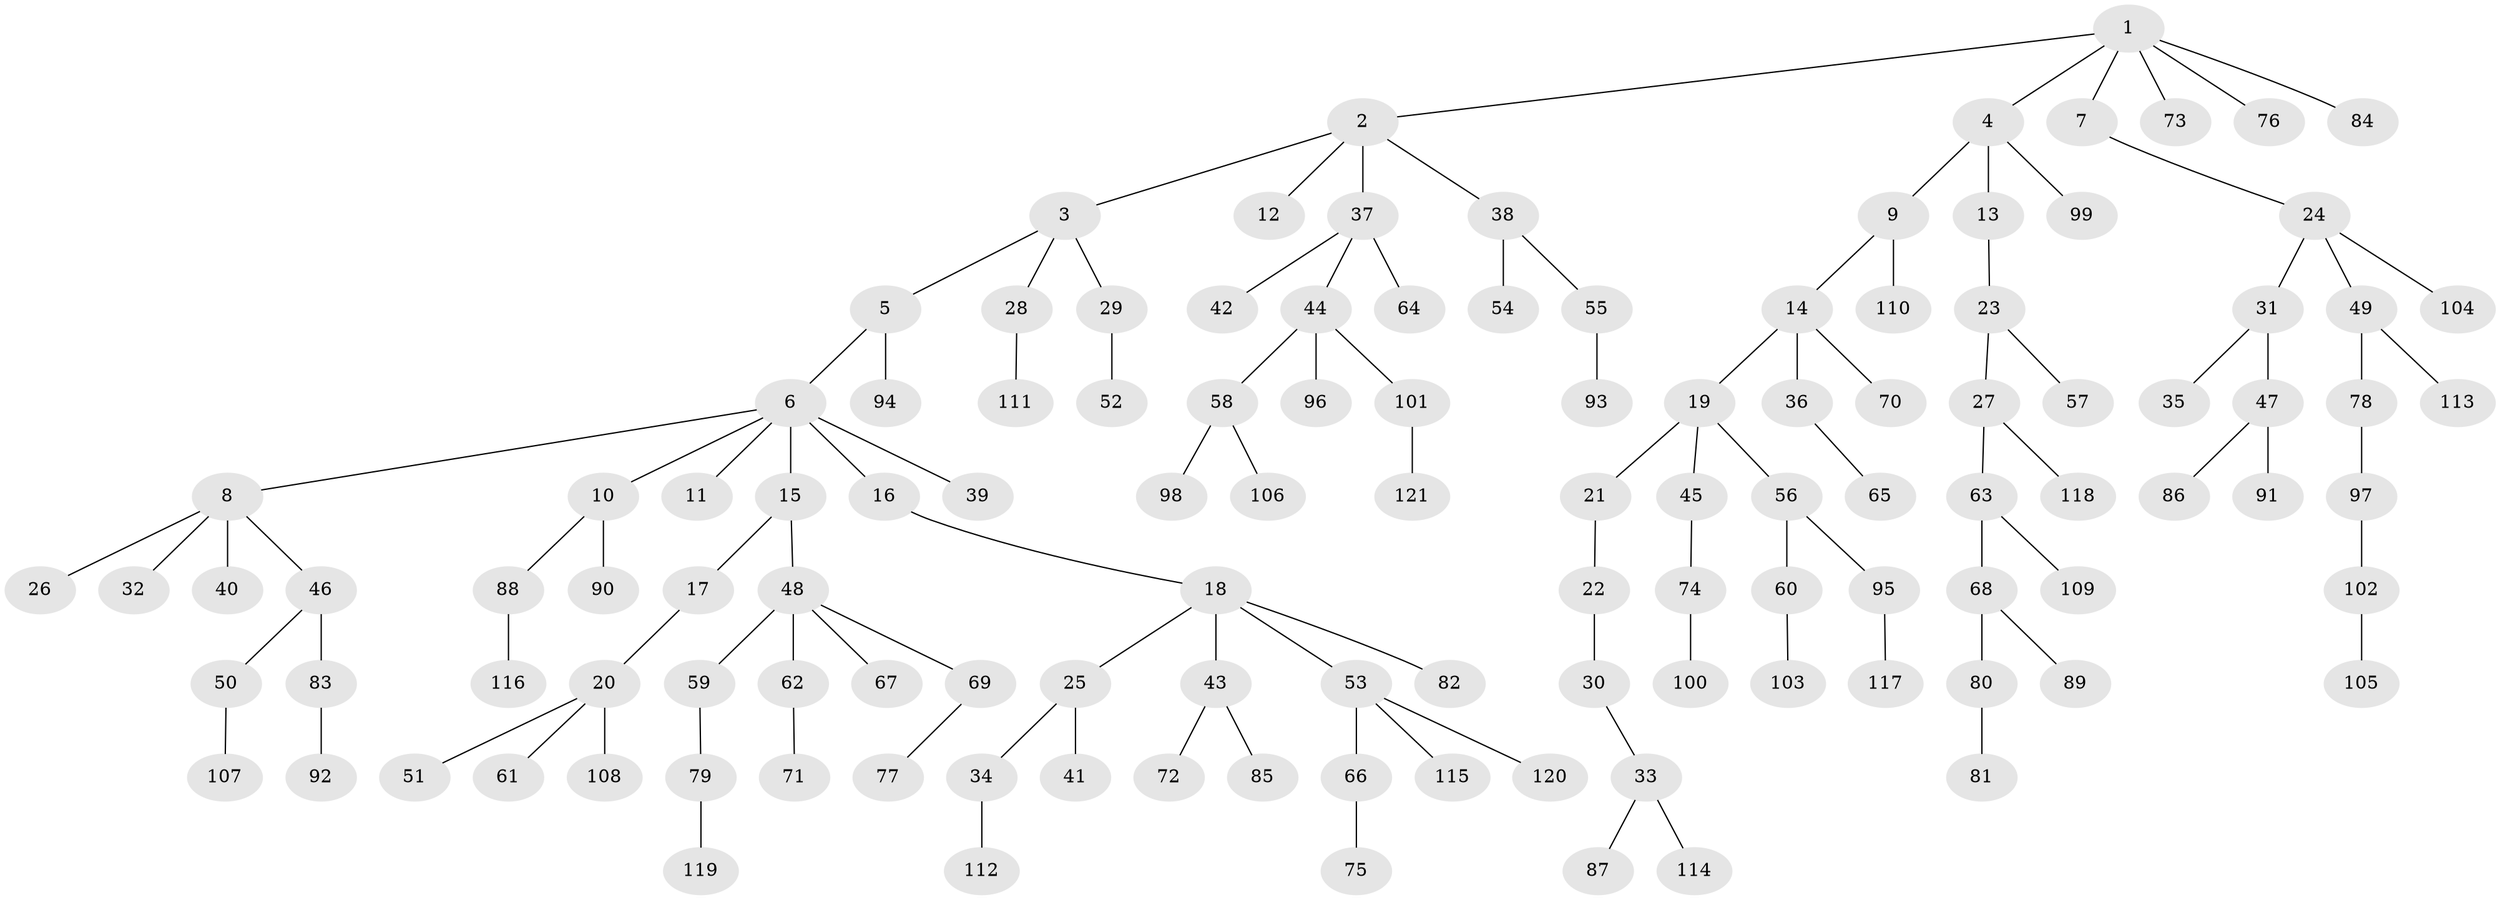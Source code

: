 // coarse degree distribution, {6: 0.027777777777777776, 11: 0.027777777777777776, 4: 0.05555555555555555, 3: 0.1111111111111111, 1: 0.6388888888888888, 2: 0.1388888888888889}
// Generated by graph-tools (version 1.1) at 2025/19/03/04/25 18:19:14]
// undirected, 121 vertices, 120 edges
graph export_dot {
graph [start="1"]
  node [color=gray90,style=filled];
  1;
  2;
  3;
  4;
  5;
  6;
  7;
  8;
  9;
  10;
  11;
  12;
  13;
  14;
  15;
  16;
  17;
  18;
  19;
  20;
  21;
  22;
  23;
  24;
  25;
  26;
  27;
  28;
  29;
  30;
  31;
  32;
  33;
  34;
  35;
  36;
  37;
  38;
  39;
  40;
  41;
  42;
  43;
  44;
  45;
  46;
  47;
  48;
  49;
  50;
  51;
  52;
  53;
  54;
  55;
  56;
  57;
  58;
  59;
  60;
  61;
  62;
  63;
  64;
  65;
  66;
  67;
  68;
  69;
  70;
  71;
  72;
  73;
  74;
  75;
  76;
  77;
  78;
  79;
  80;
  81;
  82;
  83;
  84;
  85;
  86;
  87;
  88;
  89;
  90;
  91;
  92;
  93;
  94;
  95;
  96;
  97;
  98;
  99;
  100;
  101;
  102;
  103;
  104;
  105;
  106;
  107;
  108;
  109;
  110;
  111;
  112;
  113;
  114;
  115;
  116;
  117;
  118;
  119;
  120;
  121;
  1 -- 2;
  1 -- 4;
  1 -- 7;
  1 -- 73;
  1 -- 76;
  1 -- 84;
  2 -- 3;
  2 -- 12;
  2 -- 37;
  2 -- 38;
  3 -- 5;
  3 -- 28;
  3 -- 29;
  4 -- 9;
  4 -- 13;
  4 -- 99;
  5 -- 6;
  5 -- 94;
  6 -- 8;
  6 -- 10;
  6 -- 11;
  6 -- 15;
  6 -- 16;
  6 -- 39;
  7 -- 24;
  8 -- 26;
  8 -- 32;
  8 -- 40;
  8 -- 46;
  9 -- 14;
  9 -- 110;
  10 -- 88;
  10 -- 90;
  13 -- 23;
  14 -- 19;
  14 -- 36;
  14 -- 70;
  15 -- 17;
  15 -- 48;
  16 -- 18;
  17 -- 20;
  18 -- 25;
  18 -- 43;
  18 -- 53;
  18 -- 82;
  19 -- 21;
  19 -- 45;
  19 -- 56;
  20 -- 51;
  20 -- 61;
  20 -- 108;
  21 -- 22;
  22 -- 30;
  23 -- 27;
  23 -- 57;
  24 -- 31;
  24 -- 49;
  24 -- 104;
  25 -- 34;
  25 -- 41;
  27 -- 63;
  27 -- 118;
  28 -- 111;
  29 -- 52;
  30 -- 33;
  31 -- 35;
  31 -- 47;
  33 -- 87;
  33 -- 114;
  34 -- 112;
  36 -- 65;
  37 -- 42;
  37 -- 44;
  37 -- 64;
  38 -- 54;
  38 -- 55;
  43 -- 72;
  43 -- 85;
  44 -- 58;
  44 -- 96;
  44 -- 101;
  45 -- 74;
  46 -- 50;
  46 -- 83;
  47 -- 86;
  47 -- 91;
  48 -- 59;
  48 -- 62;
  48 -- 67;
  48 -- 69;
  49 -- 78;
  49 -- 113;
  50 -- 107;
  53 -- 66;
  53 -- 115;
  53 -- 120;
  55 -- 93;
  56 -- 60;
  56 -- 95;
  58 -- 98;
  58 -- 106;
  59 -- 79;
  60 -- 103;
  62 -- 71;
  63 -- 68;
  63 -- 109;
  66 -- 75;
  68 -- 80;
  68 -- 89;
  69 -- 77;
  74 -- 100;
  78 -- 97;
  79 -- 119;
  80 -- 81;
  83 -- 92;
  88 -- 116;
  95 -- 117;
  97 -- 102;
  101 -- 121;
  102 -- 105;
}
